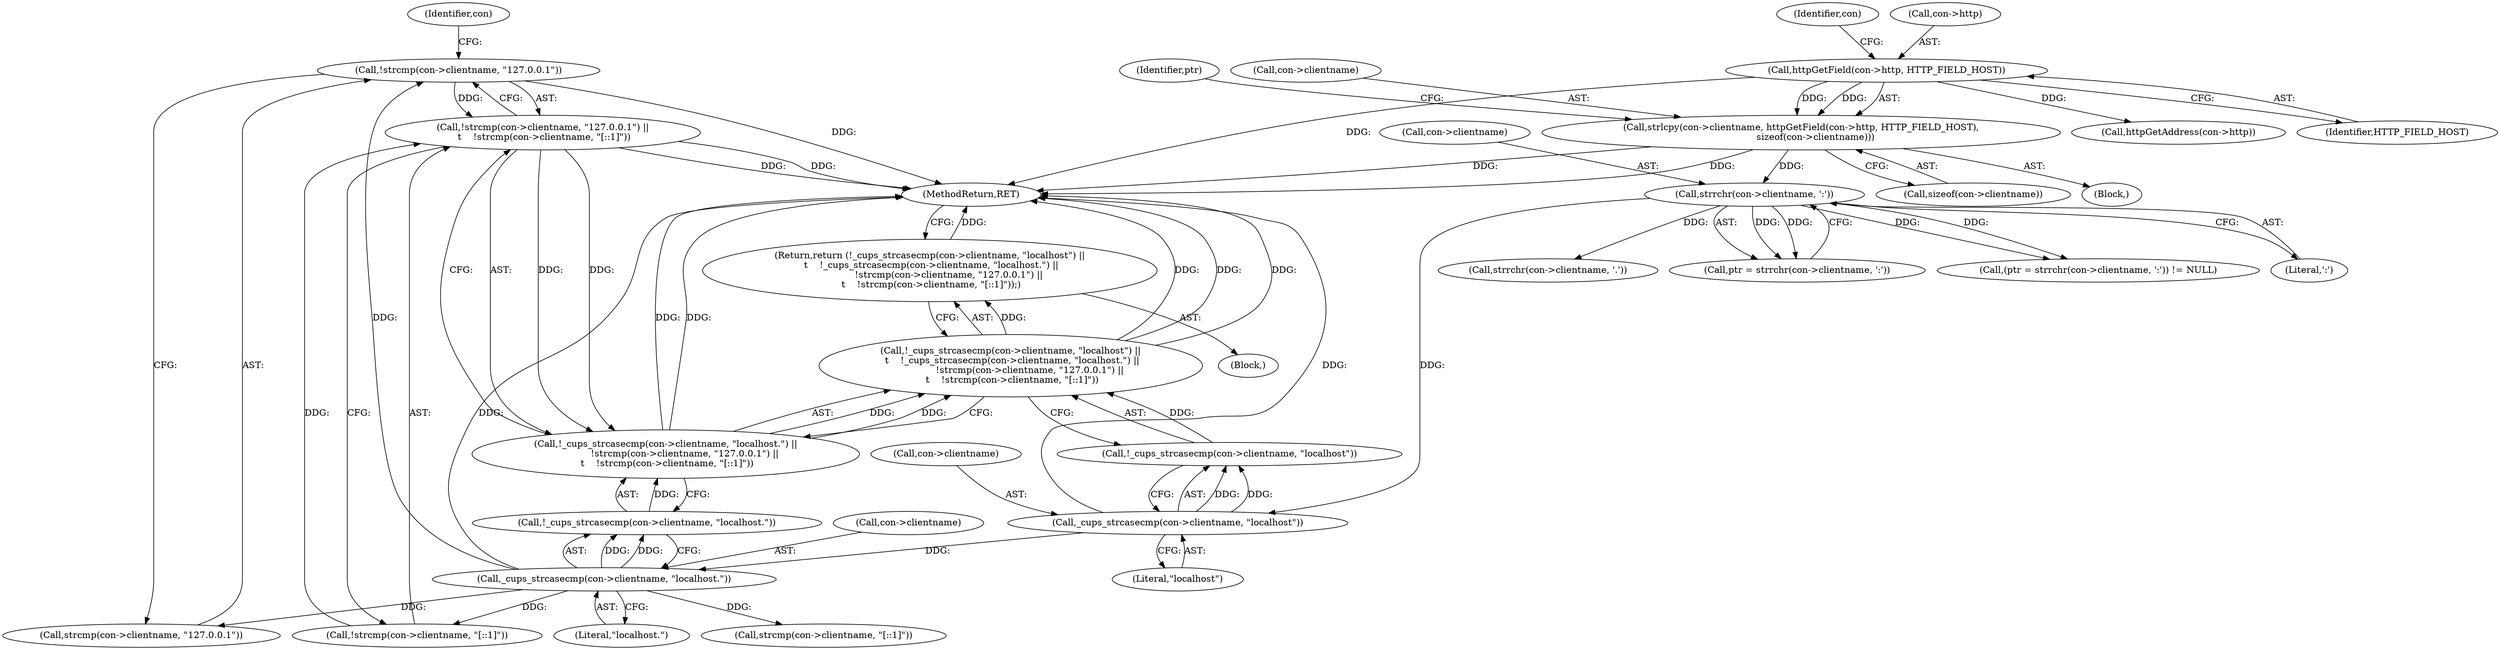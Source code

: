 digraph "0_cups_afa80cb2b457bf8d64f775bed307588610476c41@API" {
"1000199" [label="(Call,!strcmp(con->clientname, \"127.0.0.1\"))"];
"1000193" [label="(Call,_cups_strcasecmp(con->clientname, \"localhost.\"))"];
"1000186" [label="(Call,_cups_strcasecmp(con->clientname, \"localhost\"))"];
"1000146" [label="(Call,strrchr(con->clientname, ':'))"];
"1000128" [label="(Call,strlcpy(con->clientname, httpGetField(con->http, HTTP_FIELD_HOST),\n          sizeof(con->clientname)))"];
"1000132" [label="(Call,httpGetField(con->http, HTTP_FIELD_HOST))"];
"1000198" [label="(Call,!strcmp(con->clientname, \"127.0.0.1\") ||\n \t    !strcmp(con->clientname, \"[::1]\"))"];
"1000191" [label="(Call,!_cups_strcasecmp(con->clientname, \"localhost.\") ||\n             !strcmp(con->clientname, \"127.0.0.1\") ||\n \t    !strcmp(con->clientname, \"[::1]\"))"];
"1000184" [label="(Call,!_cups_strcasecmp(con->clientname, \"localhost\") ||\n \t    !_cups_strcasecmp(con->clientname, \"localhost.\") ||\n             !strcmp(con->clientname, \"127.0.0.1\") ||\n \t    !strcmp(con->clientname, \"[::1]\"))"];
"1000183" [label="(Return,return (!_cups_strcasecmp(con->clientname, \"localhost\") ||\n \t    !_cups_strcasecmp(con->clientname, \"localhost.\") ||\n             !strcmp(con->clientname, \"127.0.0.1\") ||\n \t    !strcmp(con->clientname, \"[::1]\"));)"];
"1000205" [label="(Call,!strcmp(con->clientname, \"[::1]\"))"];
"1000128" [label="(Call,strlcpy(con->clientname, httpGetField(con->http, HTTP_FIELD_HOST),\n          sizeof(con->clientname)))"];
"1000190" [label="(Literal,\"localhost\")"];
"1000185" [label="(Call,!_cups_strcasecmp(con->clientname, \"localhost\"))"];
"1000193" [label="(Call,_cups_strcasecmp(con->clientname, \"localhost.\"))"];
"1000208" [label="(Identifier,con)"];
"1000182" [label="(Block,)"];
"1000216" [label="(Call,strrchr(con->clientname, '.'))"];
"1000139" [label="(Identifier,con)"];
"1000206" [label="(Call,strcmp(con->clientname, \"[::1]\"))"];
"1000192" [label="(Call,!_cups_strcasecmp(con->clientname, \"localhost.\"))"];
"1000476" [label="(MethodReturn,RET)"];
"1000187" [label="(Call,con->clientname)"];
"1000200" [label="(Call,strcmp(con->clientname, \"127.0.0.1\"))"];
"1000145" [label="(Identifier,ptr)"];
"1000178" [label="(Call,httpGetAddress(con->http))"];
"1000186" [label="(Call,_cups_strcasecmp(con->clientname, \"localhost\"))"];
"1000144" [label="(Call,ptr = strrchr(con->clientname, ':'))"];
"1000143" [label="(Call,(ptr = strrchr(con->clientname, ':')) != NULL)"];
"1000150" [label="(Literal,':')"];
"1000137" [label="(Call,sizeof(con->clientname))"];
"1000132" [label="(Call,httpGetField(con->http, HTTP_FIELD_HOST))"];
"1000199" [label="(Call,!strcmp(con->clientname, \"127.0.0.1\"))"];
"1000146" [label="(Call,strrchr(con->clientname, ':'))"];
"1000198" [label="(Call,!strcmp(con->clientname, \"127.0.0.1\") ||\n \t    !strcmp(con->clientname, \"[::1]\"))"];
"1000194" [label="(Call,con->clientname)"];
"1000123" [label="(Block,)"];
"1000133" [label="(Call,con->http)"];
"1000191" [label="(Call,!_cups_strcasecmp(con->clientname, \"localhost.\") ||\n             !strcmp(con->clientname, \"127.0.0.1\") ||\n \t    !strcmp(con->clientname, \"[::1]\"))"];
"1000184" [label="(Call,!_cups_strcasecmp(con->clientname, \"localhost\") ||\n \t    !_cups_strcasecmp(con->clientname, \"localhost.\") ||\n             !strcmp(con->clientname, \"127.0.0.1\") ||\n \t    !strcmp(con->clientname, \"[::1]\"))"];
"1000136" [label="(Identifier,HTTP_FIELD_HOST)"];
"1000147" [label="(Call,con->clientname)"];
"1000129" [label="(Call,con->clientname)"];
"1000183" [label="(Return,return (!_cups_strcasecmp(con->clientname, \"localhost\") ||\n \t    !_cups_strcasecmp(con->clientname, \"localhost.\") ||\n             !strcmp(con->clientname, \"127.0.0.1\") ||\n \t    !strcmp(con->clientname, \"[::1]\"));)"];
"1000197" [label="(Literal,\"localhost.\")"];
"1000199" -> "1000198"  [label="AST: "];
"1000199" -> "1000200"  [label="CFG: "];
"1000200" -> "1000199"  [label="AST: "];
"1000208" -> "1000199"  [label="CFG: "];
"1000198" -> "1000199"  [label="CFG: "];
"1000199" -> "1000476"  [label="DDG: "];
"1000199" -> "1000198"  [label="DDG: "];
"1000193" -> "1000199"  [label="DDG: "];
"1000193" -> "1000192"  [label="AST: "];
"1000193" -> "1000197"  [label="CFG: "];
"1000194" -> "1000193"  [label="AST: "];
"1000197" -> "1000193"  [label="AST: "];
"1000192" -> "1000193"  [label="CFG: "];
"1000193" -> "1000476"  [label="DDG: "];
"1000193" -> "1000192"  [label="DDG: "];
"1000193" -> "1000192"  [label="DDG: "];
"1000186" -> "1000193"  [label="DDG: "];
"1000193" -> "1000200"  [label="DDG: "];
"1000193" -> "1000205"  [label="DDG: "];
"1000193" -> "1000206"  [label="DDG: "];
"1000186" -> "1000185"  [label="AST: "];
"1000186" -> "1000190"  [label="CFG: "];
"1000187" -> "1000186"  [label="AST: "];
"1000190" -> "1000186"  [label="AST: "];
"1000185" -> "1000186"  [label="CFG: "];
"1000186" -> "1000476"  [label="DDG: "];
"1000186" -> "1000185"  [label="DDG: "];
"1000186" -> "1000185"  [label="DDG: "];
"1000146" -> "1000186"  [label="DDG: "];
"1000146" -> "1000144"  [label="AST: "];
"1000146" -> "1000150"  [label="CFG: "];
"1000147" -> "1000146"  [label="AST: "];
"1000150" -> "1000146"  [label="AST: "];
"1000144" -> "1000146"  [label="CFG: "];
"1000146" -> "1000143"  [label="DDG: "];
"1000146" -> "1000143"  [label="DDG: "];
"1000146" -> "1000144"  [label="DDG: "];
"1000146" -> "1000144"  [label="DDG: "];
"1000128" -> "1000146"  [label="DDG: "];
"1000146" -> "1000216"  [label="DDG: "];
"1000128" -> "1000123"  [label="AST: "];
"1000128" -> "1000137"  [label="CFG: "];
"1000129" -> "1000128"  [label="AST: "];
"1000132" -> "1000128"  [label="AST: "];
"1000137" -> "1000128"  [label="AST: "];
"1000145" -> "1000128"  [label="CFG: "];
"1000128" -> "1000476"  [label="DDG: "];
"1000128" -> "1000476"  [label="DDG: "];
"1000132" -> "1000128"  [label="DDG: "];
"1000132" -> "1000128"  [label="DDG: "];
"1000132" -> "1000136"  [label="CFG: "];
"1000133" -> "1000132"  [label="AST: "];
"1000136" -> "1000132"  [label="AST: "];
"1000139" -> "1000132"  [label="CFG: "];
"1000132" -> "1000476"  [label="DDG: "];
"1000132" -> "1000178"  [label="DDG: "];
"1000198" -> "1000191"  [label="AST: "];
"1000198" -> "1000205"  [label="CFG: "];
"1000205" -> "1000198"  [label="AST: "];
"1000191" -> "1000198"  [label="CFG: "];
"1000198" -> "1000476"  [label="DDG: "];
"1000198" -> "1000476"  [label="DDG: "];
"1000198" -> "1000191"  [label="DDG: "];
"1000198" -> "1000191"  [label="DDG: "];
"1000205" -> "1000198"  [label="DDG: "];
"1000191" -> "1000184"  [label="AST: "];
"1000191" -> "1000192"  [label="CFG: "];
"1000192" -> "1000191"  [label="AST: "];
"1000184" -> "1000191"  [label="CFG: "];
"1000191" -> "1000476"  [label="DDG: "];
"1000191" -> "1000476"  [label="DDG: "];
"1000191" -> "1000184"  [label="DDG: "];
"1000191" -> "1000184"  [label="DDG: "];
"1000192" -> "1000191"  [label="DDG: "];
"1000184" -> "1000183"  [label="AST: "];
"1000184" -> "1000185"  [label="CFG: "];
"1000185" -> "1000184"  [label="AST: "];
"1000183" -> "1000184"  [label="CFG: "];
"1000184" -> "1000476"  [label="DDG: "];
"1000184" -> "1000476"  [label="DDG: "];
"1000184" -> "1000476"  [label="DDG: "];
"1000184" -> "1000183"  [label="DDG: "];
"1000185" -> "1000184"  [label="DDG: "];
"1000183" -> "1000182"  [label="AST: "];
"1000476" -> "1000183"  [label="CFG: "];
"1000183" -> "1000476"  [label="DDG: "];
}
